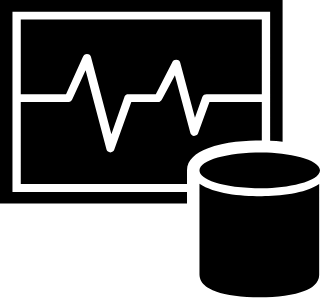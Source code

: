 <mxfile version="20.8.16" type="device"><diagram name="第 1 页" id="mfFVRO4-h7Wwx2bYq_Rv"><mxGraphModel dx="954" dy="751" grid="1" gridSize="10" guides="1" tooltips="1" connect="1" arrows="1" fold="1" page="1" pageScale="1" pageWidth="827" pageHeight="1169" math="0" shadow="0"><root><mxCell id="0"/><mxCell id="1" parent="0"/><mxCell id="i_2U-CJyKQIFSPAIiE_C-11" value="" style="sketch=0;shadow=0;dashed=0;html=1;strokeColor=none;fillColor=#000000;labelPosition=center;verticalLabelPosition=bottom;verticalAlign=top;outlineConnect=0;align=center;shape=mxgraph.office.databases.monitoring_store;strokeWidth=6;" vertex="1" parent="1"><mxGeometry x="150" y="290" width="160" height="150" as="geometry"/></mxCell></root></mxGraphModel></diagram></mxfile>